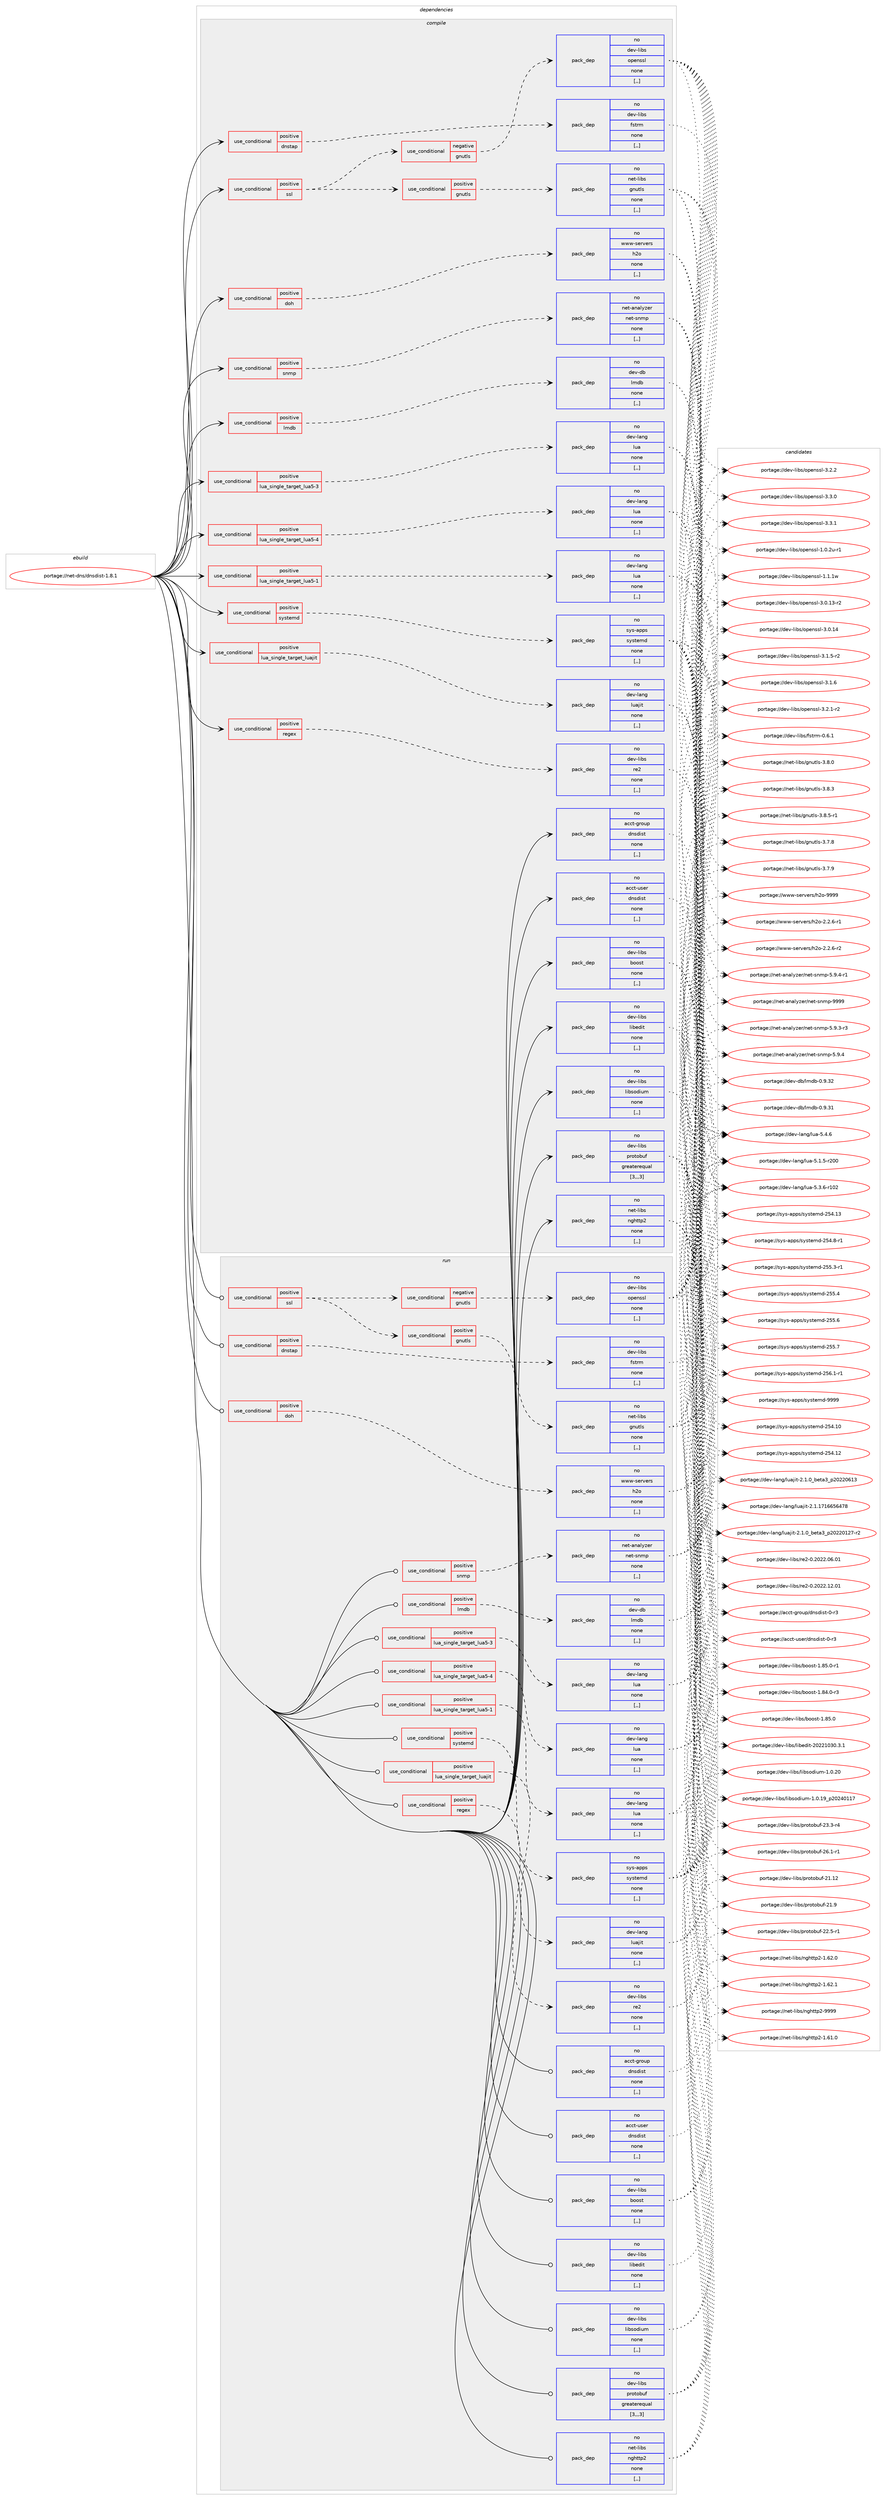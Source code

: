 digraph prolog {

# *************
# Graph options
# *************

newrank=true;
concentrate=true;
compound=true;
graph [rankdir=LR,fontname=Helvetica,fontsize=10,ranksep=1.5];#, ranksep=2.5, nodesep=0.2];
edge  [arrowhead=vee];
node  [fontname=Helvetica,fontsize=10];

# **********
# The ebuild
# **********

subgraph cluster_leftcol {
color=gray;
rank=same;
label=<<i>ebuild</i>>;
id [label="portage://net-dns/dnsdist-1.8.1", color=red, width=4, href="../net-dns/dnsdist-1.8.1.svg"];
}

# ****************
# The dependencies
# ****************

subgraph cluster_midcol {
color=gray;
label=<<i>dependencies</i>>;
subgraph cluster_compile {
fillcolor="#eeeeee";
style=filled;
label=<<i>compile</i>>;
subgraph cond87033 {
dependency336667 [label=<<TABLE BORDER="0" CELLBORDER="1" CELLSPACING="0" CELLPADDING="4"><TR><TD ROWSPAN="3" CELLPADDING="10">use_conditional</TD></TR><TR><TD>positive</TD></TR><TR><TD>dnstap</TD></TR></TABLE>>, shape=none, color=red];
subgraph pack247101 {
dependency336668 [label=<<TABLE BORDER="0" CELLBORDER="1" CELLSPACING="0" CELLPADDING="4" WIDTH="220"><TR><TD ROWSPAN="6" CELLPADDING="30">pack_dep</TD></TR><TR><TD WIDTH="110">no</TD></TR><TR><TD>dev-libs</TD></TR><TR><TD>fstrm</TD></TR><TR><TD>none</TD></TR><TR><TD>[,,]</TD></TR></TABLE>>, shape=none, color=blue];
}
dependency336667:e -> dependency336668:w [weight=20,style="dashed",arrowhead="vee"];
}
id:e -> dependency336667:w [weight=20,style="solid",arrowhead="vee"];
subgraph cond87034 {
dependency336669 [label=<<TABLE BORDER="0" CELLBORDER="1" CELLSPACING="0" CELLPADDING="4"><TR><TD ROWSPAN="3" CELLPADDING="10">use_conditional</TD></TR><TR><TD>positive</TD></TR><TR><TD>doh</TD></TR></TABLE>>, shape=none, color=red];
subgraph pack247102 {
dependency336670 [label=<<TABLE BORDER="0" CELLBORDER="1" CELLSPACING="0" CELLPADDING="4" WIDTH="220"><TR><TD ROWSPAN="6" CELLPADDING="30">pack_dep</TD></TR><TR><TD WIDTH="110">no</TD></TR><TR><TD>www-servers</TD></TR><TR><TD>h2o</TD></TR><TR><TD>none</TD></TR><TR><TD>[,,]</TD></TR></TABLE>>, shape=none, color=blue];
}
dependency336669:e -> dependency336670:w [weight=20,style="dashed",arrowhead="vee"];
}
id:e -> dependency336669:w [weight=20,style="solid",arrowhead="vee"];
subgraph cond87035 {
dependency336671 [label=<<TABLE BORDER="0" CELLBORDER="1" CELLSPACING="0" CELLPADDING="4"><TR><TD ROWSPAN="3" CELLPADDING="10">use_conditional</TD></TR><TR><TD>positive</TD></TR><TR><TD>lmdb</TD></TR></TABLE>>, shape=none, color=red];
subgraph pack247103 {
dependency336672 [label=<<TABLE BORDER="0" CELLBORDER="1" CELLSPACING="0" CELLPADDING="4" WIDTH="220"><TR><TD ROWSPAN="6" CELLPADDING="30">pack_dep</TD></TR><TR><TD WIDTH="110">no</TD></TR><TR><TD>dev-db</TD></TR><TR><TD>lmdb</TD></TR><TR><TD>none</TD></TR><TR><TD>[,,]</TD></TR></TABLE>>, shape=none, color=blue];
}
dependency336671:e -> dependency336672:w [weight=20,style="dashed",arrowhead="vee"];
}
id:e -> dependency336671:w [weight=20,style="solid",arrowhead="vee"];
subgraph cond87036 {
dependency336673 [label=<<TABLE BORDER="0" CELLBORDER="1" CELLSPACING="0" CELLPADDING="4"><TR><TD ROWSPAN="3" CELLPADDING="10">use_conditional</TD></TR><TR><TD>positive</TD></TR><TR><TD>lua_single_target_lua5-1</TD></TR></TABLE>>, shape=none, color=red];
subgraph pack247104 {
dependency336674 [label=<<TABLE BORDER="0" CELLBORDER="1" CELLSPACING="0" CELLPADDING="4" WIDTH="220"><TR><TD ROWSPAN="6" CELLPADDING="30">pack_dep</TD></TR><TR><TD WIDTH="110">no</TD></TR><TR><TD>dev-lang</TD></TR><TR><TD>lua</TD></TR><TR><TD>none</TD></TR><TR><TD>[,,]</TD></TR></TABLE>>, shape=none, color=blue];
}
dependency336673:e -> dependency336674:w [weight=20,style="dashed",arrowhead="vee"];
}
id:e -> dependency336673:w [weight=20,style="solid",arrowhead="vee"];
subgraph cond87037 {
dependency336675 [label=<<TABLE BORDER="0" CELLBORDER="1" CELLSPACING="0" CELLPADDING="4"><TR><TD ROWSPAN="3" CELLPADDING="10">use_conditional</TD></TR><TR><TD>positive</TD></TR><TR><TD>lua_single_target_lua5-3</TD></TR></TABLE>>, shape=none, color=red];
subgraph pack247105 {
dependency336676 [label=<<TABLE BORDER="0" CELLBORDER="1" CELLSPACING="0" CELLPADDING="4" WIDTH="220"><TR><TD ROWSPAN="6" CELLPADDING="30">pack_dep</TD></TR><TR><TD WIDTH="110">no</TD></TR><TR><TD>dev-lang</TD></TR><TR><TD>lua</TD></TR><TR><TD>none</TD></TR><TR><TD>[,,]</TD></TR></TABLE>>, shape=none, color=blue];
}
dependency336675:e -> dependency336676:w [weight=20,style="dashed",arrowhead="vee"];
}
id:e -> dependency336675:w [weight=20,style="solid",arrowhead="vee"];
subgraph cond87038 {
dependency336677 [label=<<TABLE BORDER="0" CELLBORDER="1" CELLSPACING="0" CELLPADDING="4"><TR><TD ROWSPAN="3" CELLPADDING="10">use_conditional</TD></TR><TR><TD>positive</TD></TR><TR><TD>lua_single_target_lua5-4</TD></TR></TABLE>>, shape=none, color=red];
subgraph pack247106 {
dependency336678 [label=<<TABLE BORDER="0" CELLBORDER="1" CELLSPACING="0" CELLPADDING="4" WIDTH="220"><TR><TD ROWSPAN="6" CELLPADDING="30">pack_dep</TD></TR><TR><TD WIDTH="110">no</TD></TR><TR><TD>dev-lang</TD></TR><TR><TD>lua</TD></TR><TR><TD>none</TD></TR><TR><TD>[,,]</TD></TR></TABLE>>, shape=none, color=blue];
}
dependency336677:e -> dependency336678:w [weight=20,style="dashed",arrowhead="vee"];
}
id:e -> dependency336677:w [weight=20,style="solid",arrowhead="vee"];
subgraph cond87039 {
dependency336679 [label=<<TABLE BORDER="0" CELLBORDER="1" CELLSPACING="0" CELLPADDING="4"><TR><TD ROWSPAN="3" CELLPADDING="10">use_conditional</TD></TR><TR><TD>positive</TD></TR><TR><TD>lua_single_target_luajit</TD></TR></TABLE>>, shape=none, color=red];
subgraph pack247107 {
dependency336680 [label=<<TABLE BORDER="0" CELLBORDER="1" CELLSPACING="0" CELLPADDING="4" WIDTH="220"><TR><TD ROWSPAN="6" CELLPADDING="30">pack_dep</TD></TR><TR><TD WIDTH="110">no</TD></TR><TR><TD>dev-lang</TD></TR><TR><TD>luajit</TD></TR><TR><TD>none</TD></TR><TR><TD>[,,]</TD></TR></TABLE>>, shape=none, color=blue];
}
dependency336679:e -> dependency336680:w [weight=20,style="dashed",arrowhead="vee"];
}
id:e -> dependency336679:w [weight=20,style="solid",arrowhead="vee"];
subgraph cond87040 {
dependency336681 [label=<<TABLE BORDER="0" CELLBORDER="1" CELLSPACING="0" CELLPADDING="4"><TR><TD ROWSPAN="3" CELLPADDING="10">use_conditional</TD></TR><TR><TD>positive</TD></TR><TR><TD>regex</TD></TR></TABLE>>, shape=none, color=red];
subgraph pack247108 {
dependency336682 [label=<<TABLE BORDER="0" CELLBORDER="1" CELLSPACING="0" CELLPADDING="4" WIDTH="220"><TR><TD ROWSPAN="6" CELLPADDING="30">pack_dep</TD></TR><TR><TD WIDTH="110">no</TD></TR><TR><TD>dev-libs</TD></TR><TR><TD>re2</TD></TR><TR><TD>none</TD></TR><TR><TD>[,,]</TD></TR></TABLE>>, shape=none, color=blue];
}
dependency336681:e -> dependency336682:w [weight=20,style="dashed",arrowhead="vee"];
}
id:e -> dependency336681:w [weight=20,style="solid",arrowhead="vee"];
subgraph cond87041 {
dependency336683 [label=<<TABLE BORDER="0" CELLBORDER="1" CELLSPACING="0" CELLPADDING="4"><TR><TD ROWSPAN="3" CELLPADDING="10">use_conditional</TD></TR><TR><TD>positive</TD></TR><TR><TD>snmp</TD></TR></TABLE>>, shape=none, color=red];
subgraph pack247109 {
dependency336684 [label=<<TABLE BORDER="0" CELLBORDER="1" CELLSPACING="0" CELLPADDING="4" WIDTH="220"><TR><TD ROWSPAN="6" CELLPADDING="30">pack_dep</TD></TR><TR><TD WIDTH="110">no</TD></TR><TR><TD>net-analyzer</TD></TR><TR><TD>net-snmp</TD></TR><TR><TD>none</TD></TR><TR><TD>[,,]</TD></TR></TABLE>>, shape=none, color=blue];
}
dependency336683:e -> dependency336684:w [weight=20,style="dashed",arrowhead="vee"];
}
id:e -> dependency336683:w [weight=20,style="solid",arrowhead="vee"];
subgraph cond87042 {
dependency336685 [label=<<TABLE BORDER="0" CELLBORDER="1" CELLSPACING="0" CELLPADDING="4"><TR><TD ROWSPAN="3" CELLPADDING="10">use_conditional</TD></TR><TR><TD>positive</TD></TR><TR><TD>ssl</TD></TR></TABLE>>, shape=none, color=red];
subgraph cond87043 {
dependency336686 [label=<<TABLE BORDER="0" CELLBORDER="1" CELLSPACING="0" CELLPADDING="4"><TR><TD ROWSPAN="3" CELLPADDING="10">use_conditional</TD></TR><TR><TD>positive</TD></TR><TR><TD>gnutls</TD></TR></TABLE>>, shape=none, color=red];
subgraph pack247110 {
dependency336687 [label=<<TABLE BORDER="0" CELLBORDER="1" CELLSPACING="0" CELLPADDING="4" WIDTH="220"><TR><TD ROWSPAN="6" CELLPADDING="30">pack_dep</TD></TR><TR><TD WIDTH="110">no</TD></TR><TR><TD>net-libs</TD></TR><TR><TD>gnutls</TD></TR><TR><TD>none</TD></TR><TR><TD>[,,]</TD></TR></TABLE>>, shape=none, color=blue];
}
dependency336686:e -> dependency336687:w [weight=20,style="dashed",arrowhead="vee"];
}
dependency336685:e -> dependency336686:w [weight=20,style="dashed",arrowhead="vee"];
subgraph cond87044 {
dependency336688 [label=<<TABLE BORDER="0" CELLBORDER="1" CELLSPACING="0" CELLPADDING="4"><TR><TD ROWSPAN="3" CELLPADDING="10">use_conditional</TD></TR><TR><TD>negative</TD></TR><TR><TD>gnutls</TD></TR></TABLE>>, shape=none, color=red];
subgraph pack247111 {
dependency336689 [label=<<TABLE BORDER="0" CELLBORDER="1" CELLSPACING="0" CELLPADDING="4" WIDTH="220"><TR><TD ROWSPAN="6" CELLPADDING="30">pack_dep</TD></TR><TR><TD WIDTH="110">no</TD></TR><TR><TD>dev-libs</TD></TR><TR><TD>openssl</TD></TR><TR><TD>none</TD></TR><TR><TD>[,,]</TD></TR></TABLE>>, shape=none, color=blue];
}
dependency336688:e -> dependency336689:w [weight=20,style="dashed",arrowhead="vee"];
}
dependency336685:e -> dependency336688:w [weight=20,style="dashed",arrowhead="vee"];
}
id:e -> dependency336685:w [weight=20,style="solid",arrowhead="vee"];
subgraph cond87045 {
dependency336690 [label=<<TABLE BORDER="0" CELLBORDER="1" CELLSPACING="0" CELLPADDING="4"><TR><TD ROWSPAN="3" CELLPADDING="10">use_conditional</TD></TR><TR><TD>positive</TD></TR><TR><TD>systemd</TD></TR></TABLE>>, shape=none, color=red];
subgraph pack247112 {
dependency336691 [label=<<TABLE BORDER="0" CELLBORDER="1" CELLSPACING="0" CELLPADDING="4" WIDTH="220"><TR><TD ROWSPAN="6" CELLPADDING="30">pack_dep</TD></TR><TR><TD WIDTH="110">no</TD></TR><TR><TD>sys-apps</TD></TR><TR><TD>systemd</TD></TR><TR><TD>none</TD></TR><TR><TD>[,,]</TD></TR></TABLE>>, shape=none, color=blue];
}
dependency336690:e -> dependency336691:w [weight=20,style="dashed",arrowhead="vee"];
}
id:e -> dependency336690:w [weight=20,style="solid",arrowhead="vee"];
subgraph pack247113 {
dependency336692 [label=<<TABLE BORDER="0" CELLBORDER="1" CELLSPACING="0" CELLPADDING="4" WIDTH="220"><TR><TD ROWSPAN="6" CELLPADDING="30">pack_dep</TD></TR><TR><TD WIDTH="110">no</TD></TR><TR><TD>acct-group</TD></TR><TR><TD>dnsdist</TD></TR><TR><TD>none</TD></TR><TR><TD>[,,]</TD></TR></TABLE>>, shape=none, color=blue];
}
id:e -> dependency336692:w [weight=20,style="solid",arrowhead="vee"];
subgraph pack247114 {
dependency336693 [label=<<TABLE BORDER="0" CELLBORDER="1" CELLSPACING="0" CELLPADDING="4" WIDTH="220"><TR><TD ROWSPAN="6" CELLPADDING="30">pack_dep</TD></TR><TR><TD WIDTH="110">no</TD></TR><TR><TD>acct-user</TD></TR><TR><TD>dnsdist</TD></TR><TR><TD>none</TD></TR><TR><TD>[,,]</TD></TR></TABLE>>, shape=none, color=blue];
}
id:e -> dependency336693:w [weight=20,style="solid",arrowhead="vee"];
subgraph pack247115 {
dependency336694 [label=<<TABLE BORDER="0" CELLBORDER="1" CELLSPACING="0" CELLPADDING="4" WIDTH="220"><TR><TD ROWSPAN="6" CELLPADDING="30">pack_dep</TD></TR><TR><TD WIDTH="110">no</TD></TR><TR><TD>dev-libs</TD></TR><TR><TD>boost</TD></TR><TR><TD>none</TD></TR><TR><TD>[,,]</TD></TR></TABLE>>, shape=none, color=blue];
}
id:e -> dependency336694:w [weight=20,style="solid",arrowhead="vee"];
subgraph pack247116 {
dependency336695 [label=<<TABLE BORDER="0" CELLBORDER="1" CELLSPACING="0" CELLPADDING="4" WIDTH="220"><TR><TD ROWSPAN="6" CELLPADDING="30">pack_dep</TD></TR><TR><TD WIDTH="110">no</TD></TR><TR><TD>dev-libs</TD></TR><TR><TD>libedit</TD></TR><TR><TD>none</TD></TR><TR><TD>[,,]</TD></TR></TABLE>>, shape=none, color=blue];
}
id:e -> dependency336695:w [weight=20,style="solid",arrowhead="vee"];
subgraph pack247117 {
dependency336696 [label=<<TABLE BORDER="0" CELLBORDER="1" CELLSPACING="0" CELLPADDING="4" WIDTH="220"><TR><TD ROWSPAN="6" CELLPADDING="30">pack_dep</TD></TR><TR><TD WIDTH="110">no</TD></TR><TR><TD>dev-libs</TD></TR><TR><TD>libsodium</TD></TR><TR><TD>none</TD></TR><TR><TD>[,,]</TD></TR></TABLE>>, shape=none, color=blue];
}
id:e -> dependency336696:w [weight=20,style="solid",arrowhead="vee"];
subgraph pack247118 {
dependency336697 [label=<<TABLE BORDER="0" CELLBORDER="1" CELLSPACING="0" CELLPADDING="4" WIDTH="220"><TR><TD ROWSPAN="6" CELLPADDING="30">pack_dep</TD></TR><TR><TD WIDTH="110">no</TD></TR><TR><TD>dev-libs</TD></TR><TR><TD>protobuf</TD></TR><TR><TD>greaterequal</TD></TR><TR><TD>[3,,,3]</TD></TR></TABLE>>, shape=none, color=blue];
}
id:e -> dependency336697:w [weight=20,style="solid",arrowhead="vee"];
subgraph pack247119 {
dependency336698 [label=<<TABLE BORDER="0" CELLBORDER="1" CELLSPACING="0" CELLPADDING="4" WIDTH="220"><TR><TD ROWSPAN="6" CELLPADDING="30">pack_dep</TD></TR><TR><TD WIDTH="110">no</TD></TR><TR><TD>net-libs</TD></TR><TR><TD>nghttp2</TD></TR><TR><TD>none</TD></TR><TR><TD>[,,]</TD></TR></TABLE>>, shape=none, color=blue];
}
id:e -> dependency336698:w [weight=20,style="solid",arrowhead="vee"];
}
subgraph cluster_compileandrun {
fillcolor="#eeeeee";
style=filled;
label=<<i>compile and run</i>>;
}
subgraph cluster_run {
fillcolor="#eeeeee";
style=filled;
label=<<i>run</i>>;
subgraph cond87046 {
dependency336699 [label=<<TABLE BORDER="0" CELLBORDER="1" CELLSPACING="0" CELLPADDING="4"><TR><TD ROWSPAN="3" CELLPADDING="10">use_conditional</TD></TR><TR><TD>positive</TD></TR><TR><TD>dnstap</TD></TR></TABLE>>, shape=none, color=red];
subgraph pack247120 {
dependency336700 [label=<<TABLE BORDER="0" CELLBORDER="1" CELLSPACING="0" CELLPADDING="4" WIDTH="220"><TR><TD ROWSPAN="6" CELLPADDING="30">pack_dep</TD></TR><TR><TD WIDTH="110">no</TD></TR><TR><TD>dev-libs</TD></TR><TR><TD>fstrm</TD></TR><TR><TD>none</TD></TR><TR><TD>[,,]</TD></TR></TABLE>>, shape=none, color=blue];
}
dependency336699:e -> dependency336700:w [weight=20,style="dashed",arrowhead="vee"];
}
id:e -> dependency336699:w [weight=20,style="solid",arrowhead="odot"];
subgraph cond87047 {
dependency336701 [label=<<TABLE BORDER="0" CELLBORDER="1" CELLSPACING="0" CELLPADDING="4"><TR><TD ROWSPAN="3" CELLPADDING="10">use_conditional</TD></TR><TR><TD>positive</TD></TR><TR><TD>doh</TD></TR></TABLE>>, shape=none, color=red];
subgraph pack247121 {
dependency336702 [label=<<TABLE BORDER="0" CELLBORDER="1" CELLSPACING="0" CELLPADDING="4" WIDTH="220"><TR><TD ROWSPAN="6" CELLPADDING="30">pack_dep</TD></TR><TR><TD WIDTH="110">no</TD></TR><TR><TD>www-servers</TD></TR><TR><TD>h2o</TD></TR><TR><TD>none</TD></TR><TR><TD>[,,]</TD></TR></TABLE>>, shape=none, color=blue];
}
dependency336701:e -> dependency336702:w [weight=20,style="dashed",arrowhead="vee"];
}
id:e -> dependency336701:w [weight=20,style="solid",arrowhead="odot"];
subgraph cond87048 {
dependency336703 [label=<<TABLE BORDER="0" CELLBORDER="1" CELLSPACING="0" CELLPADDING="4"><TR><TD ROWSPAN="3" CELLPADDING="10">use_conditional</TD></TR><TR><TD>positive</TD></TR><TR><TD>lmdb</TD></TR></TABLE>>, shape=none, color=red];
subgraph pack247122 {
dependency336704 [label=<<TABLE BORDER="0" CELLBORDER="1" CELLSPACING="0" CELLPADDING="4" WIDTH="220"><TR><TD ROWSPAN="6" CELLPADDING="30">pack_dep</TD></TR><TR><TD WIDTH="110">no</TD></TR><TR><TD>dev-db</TD></TR><TR><TD>lmdb</TD></TR><TR><TD>none</TD></TR><TR><TD>[,,]</TD></TR></TABLE>>, shape=none, color=blue];
}
dependency336703:e -> dependency336704:w [weight=20,style="dashed",arrowhead="vee"];
}
id:e -> dependency336703:w [weight=20,style="solid",arrowhead="odot"];
subgraph cond87049 {
dependency336705 [label=<<TABLE BORDER="0" CELLBORDER="1" CELLSPACING="0" CELLPADDING="4"><TR><TD ROWSPAN="3" CELLPADDING="10">use_conditional</TD></TR><TR><TD>positive</TD></TR><TR><TD>lua_single_target_lua5-1</TD></TR></TABLE>>, shape=none, color=red];
subgraph pack247123 {
dependency336706 [label=<<TABLE BORDER="0" CELLBORDER="1" CELLSPACING="0" CELLPADDING="4" WIDTH="220"><TR><TD ROWSPAN="6" CELLPADDING="30">pack_dep</TD></TR><TR><TD WIDTH="110">no</TD></TR><TR><TD>dev-lang</TD></TR><TR><TD>lua</TD></TR><TR><TD>none</TD></TR><TR><TD>[,,]</TD></TR></TABLE>>, shape=none, color=blue];
}
dependency336705:e -> dependency336706:w [weight=20,style="dashed",arrowhead="vee"];
}
id:e -> dependency336705:w [weight=20,style="solid",arrowhead="odot"];
subgraph cond87050 {
dependency336707 [label=<<TABLE BORDER="0" CELLBORDER="1" CELLSPACING="0" CELLPADDING="4"><TR><TD ROWSPAN="3" CELLPADDING="10">use_conditional</TD></TR><TR><TD>positive</TD></TR><TR><TD>lua_single_target_lua5-3</TD></TR></TABLE>>, shape=none, color=red];
subgraph pack247124 {
dependency336708 [label=<<TABLE BORDER="0" CELLBORDER="1" CELLSPACING="0" CELLPADDING="4" WIDTH="220"><TR><TD ROWSPAN="6" CELLPADDING="30">pack_dep</TD></TR><TR><TD WIDTH="110">no</TD></TR><TR><TD>dev-lang</TD></TR><TR><TD>lua</TD></TR><TR><TD>none</TD></TR><TR><TD>[,,]</TD></TR></TABLE>>, shape=none, color=blue];
}
dependency336707:e -> dependency336708:w [weight=20,style="dashed",arrowhead="vee"];
}
id:e -> dependency336707:w [weight=20,style="solid",arrowhead="odot"];
subgraph cond87051 {
dependency336709 [label=<<TABLE BORDER="0" CELLBORDER="1" CELLSPACING="0" CELLPADDING="4"><TR><TD ROWSPAN="3" CELLPADDING="10">use_conditional</TD></TR><TR><TD>positive</TD></TR><TR><TD>lua_single_target_lua5-4</TD></TR></TABLE>>, shape=none, color=red];
subgraph pack247125 {
dependency336710 [label=<<TABLE BORDER="0" CELLBORDER="1" CELLSPACING="0" CELLPADDING="4" WIDTH="220"><TR><TD ROWSPAN="6" CELLPADDING="30">pack_dep</TD></TR><TR><TD WIDTH="110">no</TD></TR><TR><TD>dev-lang</TD></TR><TR><TD>lua</TD></TR><TR><TD>none</TD></TR><TR><TD>[,,]</TD></TR></TABLE>>, shape=none, color=blue];
}
dependency336709:e -> dependency336710:w [weight=20,style="dashed",arrowhead="vee"];
}
id:e -> dependency336709:w [weight=20,style="solid",arrowhead="odot"];
subgraph cond87052 {
dependency336711 [label=<<TABLE BORDER="0" CELLBORDER="1" CELLSPACING="0" CELLPADDING="4"><TR><TD ROWSPAN="3" CELLPADDING="10">use_conditional</TD></TR><TR><TD>positive</TD></TR><TR><TD>lua_single_target_luajit</TD></TR></TABLE>>, shape=none, color=red];
subgraph pack247126 {
dependency336712 [label=<<TABLE BORDER="0" CELLBORDER="1" CELLSPACING="0" CELLPADDING="4" WIDTH="220"><TR><TD ROWSPAN="6" CELLPADDING="30">pack_dep</TD></TR><TR><TD WIDTH="110">no</TD></TR><TR><TD>dev-lang</TD></TR><TR><TD>luajit</TD></TR><TR><TD>none</TD></TR><TR><TD>[,,]</TD></TR></TABLE>>, shape=none, color=blue];
}
dependency336711:e -> dependency336712:w [weight=20,style="dashed",arrowhead="vee"];
}
id:e -> dependency336711:w [weight=20,style="solid",arrowhead="odot"];
subgraph cond87053 {
dependency336713 [label=<<TABLE BORDER="0" CELLBORDER="1" CELLSPACING="0" CELLPADDING="4"><TR><TD ROWSPAN="3" CELLPADDING="10">use_conditional</TD></TR><TR><TD>positive</TD></TR><TR><TD>regex</TD></TR></TABLE>>, shape=none, color=red];
subgraph pack247127 {
dependency336714 [label=<<TABLE BORDER="0" CELLBORDER="1" CELLSPACING="0" CELLPADDING="4" WIDTH="220"><TR><TD ROWSPAN="6" CELLPADDING="30">pack_dep</TD></TR><TR><TD WIDTH="110">no</TD></TR><TR><TD>dev-libs</TD></TR><TR><TD>re2</TD></TR><TR><TD>none</TD></TR><TR><TD>[,,]</TD></TR></TABLE>>, shape=none, color=blue];
}
dependency336713:e -> dependency336714:w [weight=20,style="dashed",arrowhead="vee"];
}
id:e -> dependency336713:w [weight=20,style="solid",arrowhead="odot"];
subgraph cond87054 {
dependency336715 [label=<<TABLE BORDER="0" CELLBORDER="1" CELLSPACING="0" CELLPADDING="4"><TR><TD ROWSPAN="3" CELLPADDING="10">use_conditional</TD></TR><TR><TD>positive</TD></TR><TR><TD>snmp</TD></TR></TABLE>>, shape=none, color=red];
subgraph pack247128 {
dependency336716 [label=<<TABLE BORDER="0" CELLBORDER="1" CELLSPACING="0" CELLPADDING="4" WIDTH="220"><TR><TD ROWSPAN="6" CELLPADDING="30">pack_dep</TD></TR><TR><TD WIDTH="110">no</TD></TR><TR><TD>net-analyzer</TD></TR><TR><TD>net-snmp</TD></TR><TR><TD>none</TD></TR><TR><TD>[,,]</TD></TR></TABLE>>, shape=none, color=blue];
}
dependency336715:e -> dependency336716:w [weight=20,style="dashed",arrowhead="vee"];
}
id:e -> dependency336715:w [weight=20,style="solid",arrowhead="odot"];
subgraph cond87055 {
dependency336717 [label=<<TABLE BORDER="0" CELLBORDER="1" CELLSPACING="0" CELLPADDING="4"><TR><TD ROWSPAN="3" CELLPADDING="10">use_conditional</TD></TR><TR><TD>positive</TD></TR><TR><TD>ssl</TD></TR></TABLE>>, shape=none, color=red];
subgraph cond87056 {
dependency336718 [label=<<TABLE BORDER="0" CELLBORDER="1" CELLSPACING="0" CELLPADDING="4"><TR><TD ROWSPAN="3" CELLPADDING="10">use_conditional</TD></TR><TR><TD>positive</TD></TR><TR><TD>gnutls</TD></TR></TABLE>>, shape=none, color=red];
subgraph pack247129 {
dependency336719 [label=<<TABLE BORDER="0" CELLBORDER="1" CELLSPACING="0" CELLPADDING="4" WIDTH="220"><TR><TD ROWSPAN="6" CELLPADDING="30">pack_dep</TD></TR><TR><TD WIDTH="110">no</TD></TR><TR><TD>net-libs</TD></TR><TR><TD>gnutls</TD></TR><TR><TD>none</TD></TR><TR><TD>[,,]</TD></TR></TABLE>>, shape=none, color=blue];
}
dependency336718:e -> dependency336719:w [weight=20,style="dashed",arrowhead="vee"];
}
dependency336717:e -> dependency336718:w [weight=20,style="dashed",arrowhead="vee"];
subgraph cond87057 {
dependency336720 [label=<<TABLE BORDER="0" CELLBORDER="1" CELLSPACING="0" CELLPADDING="4"><TR><TD ROWSPAN="3" CELLPADDING="10">use_conditional</TD></TR><TR><TD>negative</TD></TR><TR><TD>gnutls</TD></TR></TABLE>>, shape=none, color=red];
subgraph pack247130 {
dependency336721 [label=<<TABLE BORDER="0" CELLBORDER="1" CELLSPACING="0" CELLPADDING="4" WIDTH="220"><TR><TD ROWSPAN="6" CELLPADDING="30">pack_dep</TD></TR><TR><TD WIDTH="110">no</TD></TR><TR><TD>dev-libs</TD></TR><TR><TD>openssl</TD></TR><TR><TD>none</TD></TR><TR><TD>[,,]</TD></TR></TABLE>>, shape=none, color=blue];
}
dependency336720:e -> dependency336721:w [weight=20,style="dashed",arrowhead="vee"];
}
dependency336717:e -> dependency336720:w [weight=20,style="dashed",arrowhead="vee"];
}
id:e -> dependency336717:w [weight=20,style="solid",arrowhead="odot"];
subgraph cond87058 {
dependency336722 [label=<<TABLE BORDER="0" CELLBORDER="1" CELLSPACING="0" CELLPADDING="4"><TR><TD ROWSPAN="3" CELLPADDING="10">use_conditional</TD></TR><TR><TD>positive</TD></TR><TR><TD>systemd</TD></TR></TABLE>>, shape=none, color=red];
subgraph pack247131 {
dependency336723 [label=<<TABLE BORDER="0" CELLBORDER="1" CELLSPACING="0" CELLPADDING="4" WIDTH="220"><TR><TD ROWSPAN="6" CELLPADDING="30">pack_dep</TD></TR><TR><TD WIDTH="110">no</TD></TR><TR><TD>sys-apps</TD></TR><TR><TD>systemd</TD></TR><TR><TD>none</TD></TR><TR><TD>[,,]</TD></TR></TABLE>>, shape=none, color=blue];
}
dependency336722:e -> dependency336723:w [weight=20,style="dashed",arrowhead="vee"];
}
id:e -> dependency336722:w [weight=20,style="solid",arrowhead="odot"];
subgraph pack247132 {
dependency336724 [label=<<TABLE BORDER="0" CELLBORDER="1" CELLSPACING="0" CELLPADDING="4" WIDTH="220"><TR><TD ROWSPAN="6" CELLPADDING="30">pack_dep</TD></TR><TR><TD WIDTH="110">no</TD></TR><TR><TD>acct-group</TD></TR><TR><TD>dnsdist</TD></TR><TR><TD>none</TD></TR><TR><TD>[,,]</TD></TR></TABLE>>, shape=none, color=blue];
}
id:e -> dependency336724:w [weight=20,style="solid",arrowhead="odot"];
subgraph pack247133 {
dependency336725 [label=<<TABLE BORDER="0" CELLBORDER="1" CELLSPACING="0" CELLPADDING="4" WIDTH="220"><TR><TD ROWSPAN="6" CELLPADDING="30">pack_dep</TD></TR><TR><TD WIDTH="110">no</TD></TR><TR><TD>acct-user</TD></TR><TR><TD>dnsdist</TD></TR><TR><TD>none</TD></TR><TR><TD>[,,]</TD></TR></TABLE>>, shape=none, color=blue];
}
id:e -> dependency336725:w [weight=20,style="solid",arrowhead="odot"];
subgraph pack247134 {
dependency336726 [label=<<TABLE BORDER="0" CELLBORDER="1" CELLSPACING="0" CELLPADDING="4" WIDTH="220"><TR><TD ROWSPAN="6" CELLPADDING="30">pack_dep</TD></TR><TR><TD WIDTH="110">no</TD></TR><TR><TD>dev-libs</TD></TR><TR><TD>boost</TD></TR><TR><TD>none</TD></TR><TR><TD>[,,]</TD></TR></TABLE>>, shape=none, color=blue];
}
id:e -> dependency336726:w [weight=20,style="solid",arrowhead="odot"];
subgraph pack247135 {
dependency336727 [label=<<TABLE BORDER="0" CELLBORDER="1" CELLSPACING="0" CELLPADDING="4" WIDTH="220"><TR><TD ROWSPAN="6" CELLPADDING="30">pack_dep</TD></TR><TR><TD WIDTH="110">no</TD></TR><TR><TD>dev-libs</TD></TR><TR><TD>libedit</TD></TR><TR><TD>none</TD></TR><TR><TD>[,,]</TD></TR></TABLE>>, shape=none, color=blue];
}
id:e -> dependency336727:w [weight=20,style="solid",arrowhead="odot"];
subgraph pack247136 {
dependency336728 [label=<<TABLE BORDER="0" CELLBORDER="1" CELLSPACING="0" CELLPADDING="4" WIDTH="220"><TR><TD ROWSPAN="6" CELLPADDING="30">pack_dep</TD></TR><TR><TD WIDTH="110">no</TD></TR><TR><TD>dev-libs</TD></TR><TR><TD>libsodium</TD></TR><TR><TD>none</TD></TR><TR><TD>[,,]</TD></TR></TABLE>>, shape=none, color=blue];
}
id:e -> dependency336728:w [weight=20,style="solid",arrowhead="odot"];
subgraph pack247137 {
dependency336729 [label=<<TABLE BORDER="0" CELLBORDER="1" CELLSPACING="0" CELLPADDING="4" WIDTH="220"><TR><TD ROWSPAN="6" CELLPADDING="30">pack_dep</TD></TR><TR><TD WIDTH="110">no</TD></TR><TR><TD>dev-libs</TD></TR><TR><TD>protobuf</TD></TR><TR><TD>greaterequal</TD></TR><TR><TD>[3,,,3]</TD></TR></TABLE>>, shape=none, color=blue];
}
id:e -> dependency336729:w [weight=20,style="solid",arrowhead="odot"];
subgraph pack247138 {
dependency336730 [label=<<TABLE BORDER="0" CELLBORDER="1" CELLSPACING="0" CELLPADDING="4" WIDTH="220"><TR><TD ROWSPAN="6" CELLPADDING="30">pack_dep</TD></TR><TR><TD WIDTH="110">no</TD></TR><TR><TD>net-libs</TD></TR><TR><TD>nghttp2</TD></TR><TR><TD>none</TD></TR><TR><TD>[,,]</TD></TR></TABLE>>, shape=none, color=blue];
}
id:e -> dependency336730:w [weight=20,style="solid",arrowhead="odot"];
}
}

# **************
# The candidates
# **************

subgraph cluster_choices {
rank=same;
color=gray;
label=<<i>candidates</i>>;

subgraph choice247101 {
color=black;
nodesep=1;
choice100101118451081059811547102115116114109454846544649 [label="portage://dev-libs/fstrm-0.6.1", color=red, width=4,href="../dev-libs/fstrm-0.6.1.svg"];
dependency336668:e -> choice100101118451081059811547102115116114109454846544649:w [style=dotted,weight="100"];
}
subgraph choice247102 {
color=black;
nodesep=1;
choice1191191194511510111411810111411547104501114550465046544511449 [label="portage://www-servers/h2o-2.2.6-r1", color=red, width=4,href="../www-servers/h2o-2.2.6-r1.svg"];
choice1191191194511510111411810111411547104501114550465046544511450 [label="portage://www-servers/h2o-2.2.6-r2", color=red, width=4,href="../www-servers/h2o-2.2.6-r2.svg"];
choice1191191194511510111411810111411547104501114557575757 [label="portage://www-servers/h2o-9999", color=red, width=4,href="../www-servers/h2o-9999.svg"];
dependency336670:e -> choice1191191194511510111411810111411547104501114550465046544511449:w [style=dotted,weight="100"];
dependency336670:e -> choice1191191194511510111411810111411547104501114550465046544511450:w [style=dotted,weight="100"];
dependency336670:e -> choice1191191194511510111411810111411547104501114557575757:w [style=dotted,weight="100"];
}
subgraph choice247103 {
color=black;
nodesep=1;
choice1001011184510098471081091009845484657465149 [label="portage://dev-db/lmdb-0.9.31", color=red, width=4,href="../dev-db/lmdb-0.9.31.svg"];
choice1001011184510098471081091009845484657465150 [label="portage://dev-db/lmdb-0.9.32", color=red, width=4,href="../dev-db/lmdb-0.9.32.svg"];
dependency336672:e -> choice1001011184510098471081091009845484657465149:w [style=dotted,weight="100"];
dependency336672:e -> choice1001011184510098471081091009845484657465150:w [style=dotted,weight="100"];
}
subgraph choice247104 {
color=black;
nodesep=1;
choice1001011184510897110103471081179745534649465345114504848 [label="portage://dev-lang/lua-5.1.5-r200", color=red, width=4,href="../dev-lang/lua-5.1.5-r200.svg"];
choice1001011184510897110103471081179745534651465445114494850 [label="portage://dev-lang/lua-5.3.6-r102", color=red, width=4,href="../dev-lang/lua-5.3.6-r102.svg"];
choice10010111845108971101034710811797455346524654 [label="portage://dev-lang/lua-5.4.6", color=red, width=4,href="../dev-lang/lua-5.4.6.svg"];
dependency336674:e -> choice1001011184510897110103471081179745534649465345114504848:w [style=dotted,weight="100"];
dependency336674:e -> choice1001011184510897110103471081179745534651465445114494850:w [style=dotted,weight="100"];
dependency336674:e -> choice10010111845108971101034710811797455346524654:w [style=dotted,weight="100"];
}
subgraph choice247105 {
color=black;
nodesep=1;
choice1001011184510897110103471081179745534649465345114504848 [label="portage://dev-lang/lua-5.1.5-r200", color=red, width=4,href="../dev-lang/lua-5.1.5-r200.svg"];
choice1001011184510897110103471081179745534651465445114494850 [label="portage://dev-lang/lua-5.3.6-r102", color=red, width=4,href="../dev-lang/lua-5.3.6-r102.svg"];
choice10010111845108971101034710811797455346524654 [label="portage://dev-lang/lua-5.4.6", color=red, width=4,href="../dev-lang/lua-5.4.6.svg"];
dependency336676:e -> choice1001011184510897110103471081179745534649465345114504848:w [style=dotted,weight="100"];
dependency336676:e -> choice1001011184510897110103471081179745534651465445114494850:w [style=dotted,weight="100"];
dependency336676:e -> choice10010111845108971101034710811797455346524654:w [style=dotted,weight="100"];
}
subgraph choice247106 {
color=black;
nodesep=1;
choice1001011184510897110103471081179745534649465345114504848 [label="portage://dev-lang/lua-5.1.5-r200", color=red, width=4,href="../dev-lang/lua-5.1.5-r200.svg"];
choice1001011184510897110103471081179745534651465445114494850 [label="portage://dev-lang/lua-5.3.6-r102", color=red, width=4,href="../dev-lang/lua-5.3.6-r102.svg"];
choice10010111845108971101034710811797455346524654 [label="portage://dev-lang/lua-5.4.6", color=red, width=4,href="../dev-lang/lua-5.4.6.svg"];
dependency336678:e -> choice1001011184510897110103471081179745534649465345114504848:w [style=dotted,weight="100"];
dependency336678:e -> choice1001011184510897110103471081179745534651465445114494850:w [style=dotted,weight="100"];
dependency336678:e -> choice10010111845108971101034710811797455346524654:w [style=dotted,weight="100"];
}
subgraph choice247107 {
color=black;
nodesep=1;
choice10010111845108971101034710811797106105116455046494648959810111697519511250485050484950554511450 [label="portage://dev-lang/luajit-2.1.0_beta3_p20220127-r2", color=red, width=4,href="../dev-lang/luajit-2.1.0_beta3_p20220127-r2.svg"];
choice1001011184510897110103471081179710610511645504649464895981011169751951125048505048544951 [label="portage://dev-lang/luajit-2.1.0_beta3_p20220613", color=red, width=4,href="../dev-lang/luajit-2.1.0_beta3_p20220613.svg"];
choice10010111845108971101034710811797106105116455046494649554954545354525556 [label="portage://dev-lang/luajit-2.1.1716656478", color=red, width=4,href="../dev-lang/luajit-2.1.1716656478.svg"];
dependency336680:e -> choice10010111845108971101034710811797106105116455046494648959810111697519511250485050484950554511450:w [style=dotted,weight="100"];
dependency336680:e -> choice1001011184510897110103471081179710610511645504649464895981011169751951125048505048544951:w [style=dotted,weight="100"];
dependency336680:e -> choice10010111845108971101034710811797106105116455046494649554954545354525556:w [style=dotted,weight="100"];
}
subgraph choice247108 {
color=black;
nodesep=1;
choice1001011184510810598115471141015045484650485050464854464849 [label="portage://dev-libs/re2-0.2022.06.01", color=red, width=4,href="../dev-libs/re2-0.2022.06.01.svg"];
choice1001011184510810598115471141015045484650485050464950464849 [label="portage://dev-libs/re2-0.2022.12.01", color=red, width=4,href="../dev-libs/re2-0.2022.12.01.svg"];
dependency336682:e -> choice1001011184510810598115471141015045484650485050464854464849:w [style=dotted,weight="100"];
dependency336682:e -> choice1001011184510810598115471141015045484650485050464950464849:w [style=dotted,weight="100"];
}
subgraph choice247109 {
color=black;
nodesep=1;
choice11010111645971109710812112210111447110101116451151101091124553465746514511451 [label="portage://net-analyzer/net-snmp-5.9.3-r3", color=red, width=4,href="../net-analyzer/net-snmp-5.9.3-r3.svg"];
choice1101011164597110971081211221011144711010111645115110109112455346574652 [label="portage://net-analyzer/net-snmp-5.9.4", color=red, width=4,href="../net-analyzer/net-snmp-5.9.4.svg"];
choice11010111645971109710812112210111447110101116451151101091124553465746524511449 [label="portage://net-analyzer/net-snmp-5.9.4-r1", color=red, width=4,href="../net-analyzer/net-snmp-5.9.4-r1.svg"];
choice11010111645971109710812112210111447110101116451151101091124557575757 [label="portage://net-analyzer/net-snmp-9999", color=red, width=4,href="../net-analyzer/net-snmp-9999.svg"];
dependency336684:e -> choice11010111645971109710812112210111447110101116451151101091124553465746514511451:w [style=dotted,weight="100"];
dependency336684:e -> choice1101011164597110971081211221011144711010111645115110109112455346574652:w [style=dotted,weight="100"];
dependency336684:e -> choice11010111645971109710812112210111447110101116451151101091124553465746524511449:w [style=dotted,weight="100"];
dependency336684:e -> choice11010111645971109710812112210111447110101116451151101091124557575757:w [style=dotted,weight="100"];
}
subgraph choice247110 {
color=black;
nodesep=1;
choice110101116451081059811547103110117116108115455146554656 [label="portage://net-libs/gnutls-3.7.8", color=red, width=4,href="../net-libs/gnutls-3.7.8.svg"];
choice110101116451081059811547103110117116108115455146554657 [label="portage://net-libs/gnutls-3.7.9", color=red, width=4,href="../net-libs/gnutls-3.7.9.svg"];
choice110101116451081059811547103110117116108115455146564648 [label="portage://net-libs/gnutls-3.8.0", color=red, width=4,href="../net-libs/gnutls-3.8.0.svg"];
choice110101116451081059811547103110117116108115455146564651 [label="portage://net-libs/gnutls-3.8.3", color=red, width=4,href="../net-libs/gnutls-3.8.3.svg"];
choice1101011164510810598115471031101171161081154551465646534511449 [label="portage://net-libs/gnutls-3.8.5-r1", color=red, width=4,href="../net-libs/gnutls-3.8.5-r1.svg"];
dependency336687:e -> choice110101116451081059811547103110117116108115455146554656:w [style=dotted,weight="100"];
dependency336687:e -> choice110101116451081059811547103110117116108115455146554657:w [style=dotted,weight="100"];
dependency336687:e -> choice110101116451081059811547103110117116108115455146564648:w [style=dotted,weight="100"];
dependency336687:e -> choice110101116451081059811547103110117116108115455146564651:w [style=dotted,weight="100"];
dependency336687:e -> choice1101011164510810598115471031101171161081154551465646534511449:w [style=dotted,weight="100"];
}
subgraph choice247111 {
color=black;
nodesep=1;
choice1001011184510810598115471111121011101151151084549464846501174511449 [label="portage://dev-libs/openssl-1.0.2u-r1", color=red, width=4,href="../dev-libs/openssl-1.0.2u-r1.svg"];
choice100101118451081059811547111112101110115115108454946494649119 [label="portage://dev-libs/openssl-1.1.1w", color=red, width=4,href="../dev-libs/openssl-1.1.1w.svg"];
choice100101118451081059811547111112101110115115108455146484649514511450 [label="portage://dev-libs/openssl-3.0.13-r2", color=red, width=4,href="../dev-libs/openssl-3.0.13-r2.svg"];
choice10010111845108105981154711111210111011511510845514648464952 [label="portage://dev-libs/openssl-3.0.14", color=red, width=4,href="../dev-libs/openssl-3.0.14.svg"];
choice1001011184510810598115471111121011101151151084551464946534511450 [label="portage://dev-libs/openssl-3.1.5-r2", color=red, width=4,href="../dev-libs/openssl-3.1.5-r2.svg"];
choice100101118451081059811547111112101110115115108455146494654 [label="portage://dev-libs/openssl-3.1.6", color=red, width=4,href="../dev-libs/openssl-3.1.6.svg"];
choice1001011184510810598115471111121011101151151084551465046494511450 [label="portage://dev-libs/openssl-3.2.1-r2", color=red, width=4,href="../dev-libs/openssl-3.2.1-r2.svg"];
choice100101118451081059811547111112101110115115108455146504650 [label="portage://dev-libs/openssl-3.2.2", color=red, width=4,href="../dev-libs/openssl-3.2.2.svg"];
choice100101118451081059811547111112101110115115108455146514648 [label="portage://dev-libs/openssl-3.3.0", color=red, width=4,href="../dev-libs/openssl-3.3.0.svg"];
choice100101118451081059811547111112101110115115108455146514649 [label="portage://dev-libs/openssl-3.3.1", color=red, width=4,href="../dev-libs/openssl-3.3.1.svg"];
dependency336689:e -> choice1001011184510810598115471111121011101151151084549464846501174511449:w [style=dotted,weight="100"];
dependency336689:e -> choice100101118451081059811547111112101110115115108454946494649119:w [style=dotted,weight="100"];
dependency336689:e -> choice100101118451081059811547111112101110115115108455146484649514511450:w [style=dotted,weight="100"];
dependency336689:e -> choice10010111845108105981154711111210111011511510845514648464952:w [style=dotted,weight="100"];
dependency336689:e -> choice1001011184510810598115471111121011101151151084551464946534511450:w [style=dotted,weight="100"];
dependency336689:e -> choice100101118451081059811547111112101110115115108455146494654:w [style=dotted,weight="100"];
dependency336689:e -> choice1001011184510810598115471111121011101151151084551465046494511450:w [style=dotted,weight="100"];
dependency336689:e -> choice100101118451081059811547111112101110115115108455146504650:w [style=dotted,weight="100"];
dependency336689:e -> choice100101118451081059811547111112101110115115108455146514648:w [style=dotted,weight="100"];
dependency336689:e -> choice100101118451081059811547111112101110115115108455146514649:w [style=dotted,weight="100"];
}
subgraph choice247112 {
color=black;
nodesep=1;
choice11512111545971121121154711512111511610110910045505352464948 [label="portage://sys-apps/systemd-254.10", color=red, width=4,href="../sys-apps/systemd-254.10.svg"];
choice11512111545971121121154711512111511610110910045505352464950 [label="portage://sys-apps/systemd-254.12", color=red, width=4,href="../sys-apps/systemd-254.12.svg"];
choice11512111545971121121154711512111511610110910045505352464951 [label="portage://sys-apps/systemd-254.13", color=red, width=4,href="../sys-apps/systemd-254.13.svg"];
choice1151211154597112112115471151211151161011091004550535246564511449 [label="portage://sys-apps/systemd-254.8-r1", color=red, width=4,href="../sys-apps/systemd-254.8-r1.svg"];
choice1151211154597112112115471151211151161011091004550535346514511449 [label="portage://sys-apps/systemd-255.3-r1", color=red, width=4,href="../sys-apps/systemd-255.3-r1.svg"];
choice115121115459711211211547115121115116101109100455053534652 [label="portage://sys-apps/systemd-255.4", color=red, width=4,href="../sys-apps/systemd-255.4.svg"];
choice115121115459711211211547115121115116101109100455053534654 [label="portage://sys-apps/systemd-255.6", color=red, width=4,href="../sys-apps/systemd-255.6.svg"];
choice115121115459711211211547115121115116101109100455053534655 [label="portage://sys-apps/systemd-255.7", color=red, width=4,href="../sys-apps/systemd-255.7.svg"];
choice1151211154597112112115471151211151161011091004550535446494511449 [label="portage://sys-apps/systemd-256.1-r1", color=red, width=4,href="../sys-apps/systemd-256.1-r1.svg"];
choice1151211154597112112115471151211151161011091004557575757 [label="portage://sys-apps/systemd-9999", color=red, width=4,href="../sys-apps/systemd-9999.svg"];
dependency336691:e -> choice11512111545971121121154711512111511610110910045505352464948:w [style=dotted,weight="100"];
dependency336691:e -> choice11512111545971121121154711512111511610110910045505352464950:w [style=dotted,weight="100"];
dependency336691:e -> choice11512111545971121121154711512111511610110910045505352464951:w [style=dotted,weight="100"];
dependency336691:e -> choice1151211154597112112115471151211151161011091004550535246564511449:w [style=dotted,weight="100"];
dependency336691:e -> choice1151211154597112112115471151211151161011091004550535346514511449:w [style=dotted,weight="100"];
dependency336691:e -> choice115121115459711211211547115121115116101109100455053534652:w [style=dotted,weight="100"];
dependency336691:e -> choice115121115459711211211547115121115116101109100455053534654:w [style=dotted,weight="100"];
dependency336691:e -> choice115121115459711211211547115121115116101109100455053534655:w [style=dotted,weight="100"];
dependency336691:e -> choice1151211154597112112115471151211151161011091004550535446494511449:w [style=dotted,weight="100"];
dependency336691:e -> choice1151211154597112112115471151211151161011091004557575757:w [style=dotted,weight="100"];
}
subgraph choice247113 {
color=black;
nodesep=1;
choice979999116451031141111171124710011011510010511511645484511451 [label="portage://acct-group/dnsdist-0-r3", color=red, width=4,href="../acct-group/dnsdist-0-r3.svg"];
dependency336692:e -> choice979999116451031141111171124710011011510010511511645484511451:w [style=dotted,weight="100"];
}
subgraph choice247114 {
color=black;
nodesep=1;
choice979999116451171151011144710011011510010511511645484511451 [label="portage://acct-user/dnsdist-0-r3", color=red, width=4,href="../acct-user/dnsdist-0-r3.svg"];
dependency336693:e -> choice979999116451171151011144710011011510010511511645484511451:w [style=dotted,weight="100"];
}
subgraph choice247115 {
color=black;
nodesep=1;
choice10010111845108105981154798111111115116454946565246484511451 [label="portage://dev-libs/boost-1.84.0-r3", color=red, width=4,href="../dev-libs/boost-1.84.0-r3.svg"];
choice1001011184510810598115479811111111511645494656534648 [label="portage://dev-libs/boost-1.85.0", color=red, width=4,href="../dev-libs/boost-1.85.0.svg"];
choice10010111845108105981154798111111115116454946565346484511449 [label="portage://dev-libs/boost-1.85.0-r1", color=red, width=4,href="../dev-libs/boost-1.85.0-r1.svg"];
dependency336694:e -> choice10010111845108105981154798111111115116454946565246484511451:w [style=dotted,weight="100"];
dependency336694:e -> choice1001011184510810598115479811111111511645494656534648:w [style=dotted,weight="100"];
dependency336694:e -> choice10010111845108105981154798111111115116454946565346484511449:w [style=dotted,weight="100"];
}
subgraph choice247116 {
color=black;
nodesep=1;
choice1001011184510810598115471081059810110010511645504850504948514846514649 [label="portage://dev-libs/libedit-20221030.3.1", color=red, width=4,href="../dev-libs/libedit-20221030.3.1.svg"];
dependency336695:e -> choice1001011184510810598115471081059810110010511645504850504948514846514649:w [style=dotted,weight="100"];
}
subgraph choice247117 {
color=black;
nodesep=1;
choice1001011184510810598115471081059811511110010511710945494648464957951125048505248494955 [label="portage://dev-libs/libsodium-1.0.19_p20240117", color=red, width=4,href="../dev-libs/libsodium-1.0.19_p20240117.svg"];
choice1001011184510810598115471081059811511110010511710945494648465048 [label="portage://dev-libs/libsodium-1.0.20", color=red, width=4,href="../dev-libs/libsodium-1.0.20.svg"];
dependency336696:e -> choice1001011184510810598115471081059811511110010511710945494648464957951125048505248494955:w [style=dotted,weight="100"];
dependency336696:e -> choice1001011184510810598115471081059811511110010511710945494648465048:w [style=dotted,weight="100"];
}
subgraph choice247118 {
color=black;
nodesep=1;
choice10010111845108105981154711211411111611198117102455049464950 [label="portage://dev-libs/protobuf-21.12", color=red, width=4,href="../dev-libs/protobuf-21.12.svg"];
choice100101118451081059811547112114111116111981171024550494657 [label="portage://dev-libs/protobuf-21.9", color=red, width=4,href="../dev-libs/protobuf-21.9.svg"];
choice1001011184510810598115471121141111161119811710245505046534511449 [label="portage://dev-libs/protobuf-22.5-r1", color=red, width=4,href="../dev-libs/protobuf-22.5-r1.svg"];
choice1001011184510810598115471121141111161119811710245505146514511452 [label="portage://dev-libs/protobuf-23.3-r4", color=red, width=4,href="../dev-libs/protobuf-23.3-r4.svg"];
choice1001011184510810598115471121141111161119811710245505446494511449 [label="portage://dev-libs/protobuf-26.1-r1", color=red, width=4,href="../dev-libs/protobuf-26.1-r1.svg"];
dependency336697:e -> choice10010111845108105981154711211411111611198117102455049464950:w [style=dotted,weight="100"];
dependency336697:e -> choice100101118451081059811547112114111116111981171024550494657:w [style=dotted,weight="100"];
dependency336697:e -> choice1001011184510810598115471121141111161119811710245505046534511449:w [style=dotted,weight="100"];
dependency336697:e -> choice1001011184510810598115471121141111161119811710245505146514511452:w [style=dotted,weight="100"];
dependency336697:e -> choice1001011184510810598115471121141111161119811710245505446494511449:w [style=dotted,weight="100"];
}
subgraph choice247119 {
color=black;
nodesep=1;
choice1101011164510810598115471101031041161161125045494654494648 [label="portage://net-libs/nghttp2-1.61.0", color=red, width=4,href="../net-libs/nghttp2-1.61.0.svg"];
choice1101011164510810598115471101031041161161125045494654504648 [label="portage://net-libs/nghttp2-1.62.0", color=red, width=4,href="../net-libs/nghttp2-1.62.0.svg"];
choice1101011164510810598115471101031041161161125045494654504649 [label="portage://net-libs/nghttp2-1.62.1", color=red, width=4,href="../net-libs/nghttp2-1.62.1.svg"];
choice110101116451081059811547110103104116116112504557575757 [label="portage://net-libs/nghttp2-9999", color=red, width=4,href="../net-libs/nghttp2-9999.svg"];
dependency336698:e -> choice1101011164510810598115471101031041161161125045494654494648:w [style=dotted,weight="100"];
dependency336698:e -> choice1101011164510810598115471101031041161161125045494654504648:w [style=dotted,weight="100"];
dependency336698:e -> choice1101011164510810598115471101031041161161125045494654504649:w [style=dotted,weight="100"];
dependency336698:e -> choice110101116451081059811547110103104116116112504557575757:w [style=dotted,weight="100"];
}
subgraph choice247120 {
color=black;
nodesep=1;
choice100101118451081059811547102115116114109454846544649 [label="portage://dev-libs/fstrm-0.6.1", color=red, width=4,href="../dev-libs/fstrm-0.6.1.svg"];
dependency336700:e -> choice100101118451081059811547102115116114109454846544649:w [style=dotted,weight="100"];
}
subgraph choice247121 {
color=black;
nodesep=1;
choice1191191194511510111411810111411547104501114550465046544511449 [label="portage://www-servers/h2o-2.2.6-r1", color=red, width=4,href="../www-servers/h2o-2.2.6-r1.svg"];
choice1191191194511510111411810111411547104501114550465046544511450 [label="portage://www-servers/h2o-2.2.6-r2", color=red, width=4,href="../www-servers/h2o-2.2.6-r2.svg"];
choice1191191194511510111411810111411547104501114557575757 [label="portage://www-servers/h2o-9999", color=red, width=4,href="../www-servers/h2o-9999.svg"];
dependency336702:e -> choice1191191194511510111411810111411547104501114550465046544511449:w [style=dotted,weight="100"];
dependency336702:e -> choice1191191194511510111411810111411547104501114550465046544511450:w [style=dotted,weight="100"];
dependency336702:e -> choice1191191194511510111411810111411547104501114557575757:w [style=dotted,weight="100"];
}
subgraph choice247122 {
color=black;
nodesep=1;
choice1001011184510098471081091009845484657465149 [label="portage://dev-db/lmdb-0.9.31", color=red, width=4,href="../dev-db/lmdb-0.9.31.svg"];
choice1001011184510098471081091009845484657465150 [label="portage://dev-db/lmdb-0.9.32", color=red, width=4,href="../dev-db/lmdb-0.9.32.svg"];
dependency336704:e -> choice1001011184510098471081091009845484657465149:w [style=dotted,weight="100"];
dependency336704:e -> choice1001011184510098471081091009845484657465150:w [style=dotted,weight="100"];
}
subgraph choice247123 {
color=black;
nodesep=1;
choice1001011184510897110103471081179745534649465345114504848 [label="portage://dev-lang/lua-5.1.5-r200", color=red, width=4,href="../dev-lang/lua-5.1.5-r200.svg"];
choice1001011184510897110103471081179745534651465445114494850 [label="portage://dev-lang/lua-5.3.6-r102", color=red, width=4,href="../dev-lang/lua-5.3.6-r102.svg"];
choice10010111845108971101034710811797455346524654 [label="portage://dev-lang/lua-5.4.6", color=red, width=4,href="../dev-lang/lua-5.4.6.svg"];
dependency336706:e -> choice1001011184510897110103471081179745534649465345114504848:w [style=dotted,weight="100"];
dependency336706:e -> choice1001011184510897110103471081179745534651465445114494850:w [style=dotted,weight="100"];
dependency336706:e -> choice10010111845108971101034710811797455346524654:w [style=dotted,weight="100"];
}
subgraph choice247124 {
color=black;
nodesep=1;
choice1001011184510897110103471081179745534649465345114504848 [label="portage://dev-lang/lua-5.1.5-r200", color=red, width=4,href="../dev-lang/lua-5.1.5-r200.svg"];
choice1001011184510897110103471081179745534651465445114494850 [label="portage://dev-lang/lua-5.3.6-r102", color=red, width=4,href="../dev-lang/lua-5.3.6-r102.svg"];
choice10010111845108971101034710811797455346524654 [label="portage://dev-lang/lua-5.4.6", color=red, width=4,href="../dev-lang/lua-5.4.6.svg"];
dependency336708:e -> choice1001011184510897110103471081179745534649465345114504848:w [style=dotted,weight="100"];
dependency336708:e -> choice1001011184510897110103471081179745534651465445114494850:w [style=dotted,weight="100"];
dependency336708:e -> choice10010111845108971101034710811797455346524654:w [style=dotted,weight="100"];
}
subgraph choice247125 {
color=black;
nodesep=1;
choice1001011184510897110103471081179745534649465345114504848 [label="portage://dev-lang/lua-5.1.5-r200", color=red, width=4,href="../dev-lang/lua-5.1.5-r200.svg"];
choice1001011184510897110103471081179745534651465445114494850 [label="portage://dev-lang/lua-5.3.6-r102", color=red, width=4,href="../dev-lang/lua-5.3.6-r102.svg"];
choice10010111845108971101034710811797455346524654 [label="portage://dev-lang/lua-5.4.6", color=red, width=4,href="../dev-lang/lua-5.4.6.svg"];
dependency336710:e -> choice1001011184510897110103471081179745534649465345114504848:w [style=dotted,weight="100"];
dependency336710:e -> choice1001011184510897110103471081179745534651465445114494850:w [style=dotted,weight="100"];
dependency336710:e -> choice10010111845108971101034710811797455346524654:w [style=dotted,weight="100"];
}
subgraph choice247126 {
color=black;
nodesep=1;
choice10010111845108971101034710811797106105116455046494648959810111697519511250485050484950554511450 [label="portage://dev-lang/luajit-2.1.0_beta3_p20220127-r2", color=red, width=4,href="../dev-lang/luajit-2.1.0_beta3_p20220127-r2.svg"];
choice1001011184510897110103471081179710610511645504649464895981011169751951125048505048544951 [label="portage://dev-lang/luajit-2.1.0_beta3_p20220613", color=red, width=4,href="../dev-lang/luajit-2.1.0_beta3_p20220613.svg"];
choice10010111845108971101034710811797106105116455046494649554954545354525556 [label="portage://dev-lang/luajit-2.1.1716656478", color=red, width=4,href="../dev-lang/luajit-2.1.1716656478.svg"];
dependency336712:e -> choice10010111845108971101034710811797106105116455046494648959810111697519511250485050484950554511450:w [style=dotted,weight="100"];
dependency336712:e -> choice1001011184510897110103471081179710610511645504649464895981011169751951125048505048544951:w [style=dotted,weight="100"];
dependency336712:e -> choice10010111845108971101034710811797106105116455046494649554954545354525556:w [style=dotted,weight="100"];
}
subgraph choice247127 {
color=black;
nodesep=1;
choice1001011184510810598115471141015045484650485050464854464849 [label="portage://dev-libs/re2-0.2022.06.01", color=red, width=4,href="../dev-libs/re2-0.2022.06.01.svg"];
choice1001011184510810598115471141015045484650485050464950464849 [label="portage://dev-libs/re2-0.2022.12.01", color=red, width=4,href="../dev-libs/re2-0.2022.12.01.svg"];
dependency336714:e -> choice1001011184510810598115471141015045484650485050464854464849:w [style=dotted,weight="100"];
dependency336714:e -> choice1001011184510810598115471141015045484650485050464950464849:w [style=dotted,weight="100"];
}
subgraph choice247128 {
color=black;
nodesep=1;
choice11010111645971109710812112210111447110101116451151101091124553465746514511451 [label="portage://net-analyzer/net-snmp-5.9.3-r3", color=red, width=4,href="../net-analyzer/net-snmp-5.9.3-r3.svg"];
choice1101011164597110971081211221011144711010111645115110109112455346574652 [label="portage://net-analyzer/net-snmp-5.9.4", color=red, width=4,href="../net-analyzer/net-snmp-5.9.4.svg"];
choice11010111645971109710812112210111447110101116451151101091124553465746524511449 [label="portage://net-analyzer/net-snmp-5.9.4-r1", color=red, width=4,href="../net-analyzer/net-snmp-5.9.4-r1.svg"];
choice11010111645971109710812112210111447110101116451151101091124557575757 [label="portage://net-analyzer/net-snmp-9999", color=red, width=4,href="../net-analyzer/net-snmp-9999.svg"];
dependency336716:e -> choice11010111645971109710812112210111447110101116451151101091124553465746514511451:w [style=dotted,weight="100"];
dependency336716:e -> choice1101011164597110971081211221011144711010111645115110109112455346574652:w [style=dotted,weight="100"];
dependency336716:e -> choice11010111645971109710812112210111447110101116451151101091124553465746524511449:w [style=dotted,weight="100"];
dependency336716:e -> choice11010111645971109710812112210111447110101116451151101091124557575757:w [style=dotted,weight="100"];
}
subgraph choice247129 {
color=black;
nodesep=1;
choice110101116451081059811547103110117116108115455146554656 [label="portage://net-libs/gnutls-3.7.8", color=red, width=4,href="../net-libs/gnutls-3.7.8.svg"];
choice110101116451081059811547103110117116108115455146554657 [label="portage://net-libs/gnutls-3.7.9", color=red, width=4,href="../net-libs/gnutls-3.7.9.svg"];
choice110101116451081059811547103110117116108115455146564648 [label="portage://net-libs/gnutls-3.8.0", color=red, width=4,href="../net-libs/gnutls-3.8.0.svg"];
choice110101116451081059811547103110117116108115455146564651 [label="portage://net-libs/gnutls-3.8.3", color=red, width=4,href="../net-libs/gnutls-3.8.3.svg"];
choice1101011164510810598115471031101171161081154551465646534511449 [label="portage://net-libs/gnutls-3.8.5-r1", color=red, width=4,href="../net-libs/gnutls-3.8.5-r1.svg"];
dependency336719:e -> choice110101116451081059811547103110117116108115455146554656:w [style=dotted,weight="100"];
dependency336719:e -> choice110101116451081059811547103110117116108115455146554657:w [style=dotted,weight="100"];
dependency336719:e -> choice110101116451081059811547103110117116108115455146564648:w [style=dotted,weight="100"];
dependency336719:e -> choice110101116451081059811547103110117116108115455146564651:w [style=dotted,weight="100"];
dependency336719:e -> choice1101011164510810598115471031101171161081154551465646534511449:w [style=dotted,weight="100"];
}
subgraph choice247130 {
color=black;
nodesep=1;
choice1001011184510810598115471111121011101151151084549464846501174511449 [label="portage://dev-libs/openssl-1.0.2u-r1", color=red, width=4,href="../dev-libs/openssl-1.0.2u-r1.svg"];
choice100101118451081059811547111112101110115115108454946494649119 [label="portage://dev-libs/openssl-1.1.1w", color=red, width=4,href="../dev-libs/openssl-1.1.1w.svg"];
choice100101118451081059811547111112101110115115108455146484649514511450 [label="portage://dev-libs/openssl-3.0.13-r2", color=red, width=4,href="../dev-libs/openssl-3.0.13-r2.svg"];
choice10010111845108105981154711111210111011511510845514648464952 [label="portage://dev-libs/openssl-3.0.14", color=red, width=4,href="../dev-libs/openssl-3.0.14.svg"];
choice1001011184510810598115471111121011101151151084551464946534511450 [label="portage://dev-libs/openssl-3.1.5-r2", color=red, width=4,href="../dev-libs/openssl-3.1.5-r2.svg"];
choice100101118451081059811547111112101110115115108455146494654 [label="portage://dev-libs/openssl-3.1.6", color=red, width=4,href="../dev-libs/openssl-3.1.6.svg"];
choice1001011184510810598115471111121011101151151084551465046494511450 [label="portage://dev-libs/openssl-3.2.1-r2", color=red, width=4,href="../dev-libs/openssl-3.2.1-r2.svg"];
choice100101118451081059811547111112101110115115108455146504650 [label="portage://dev-libs/openssl-3.2.2", color=red, width=4,href="../dev-libs/openssl-3.2.2.svg"];
choice100101118451081059811547111112101110115115108455146514648 [label="portage://dev-libs/openssl-3.3.0", color=red, width=4,href="../dev-libs/openssl-3.3.0.svg"];
choice100101118451081059811547111112101110115115108455146514649 [label="portage://dev-libs/openssl-3.3.1", color=red, width=4,href="../dev-libs/openssl-3.3.1.svg"];
dependency336721:e -> choice1001011184510810598115471111121011101151151084549464846501174511449:w [style=dotted,weight="100"];
dependency336721:e -> choice100101118451081059811547111112101110115115108454946494649119:w [style=dotted,weight="100"];
dependency336721:e -> choice100101118451081059811547111112101110115115108455146484649514511450:w [style=dotted,weight="100"];
dependency336721:e -> choice10010111845108105981154711111210111011511510845514648464952:w [style=dotted,weight="100"];
dependency336721:e -> choice1001011184510810598115471111121011101151151084551464946534511450:w [style=dotted,weight="100"];
dependency336721:e -> choice100101118451081059811547111112101110115115108455146494654:w [style=dotted,weight="100"];
dependency336721:e -> choice1001011184510810598115471111121011101151151084551465046494511450:w [style=dotted,weight="100"];
dependency336721:e -> choice100101118451081059811547111112101110115115108455146504650:w [style=dotted,weight="100"];
dependency336721:e -> choice100101118451081059811547111112101110115115108455146514648:w [style=dotted,weight="100"];
dependency336721:e -> choice100101118451081059811547111112101110115115108455146514649:w [style=dotted,weight="100"];
}
subgraph choice247131 {
color=black;
nodesep=1;
choice11512111545971121121154711512111511610110910045505352464948 [label="portage://sys-apps/systemd-254.10", color=red, width=4,href="../sys-apps/systemd-254.10.svg"];
choice11512111545971121121154711512111511610110910045505352464950 [label="portage://sys-apps/systemd-254.12", color=red, width=4,href="../sys-apps/systemd-254.12.svg"];
choice11512111545971121121154711512111511610110910045505352464951 [label="portage://sys-apps/systemd-254.13", color=red, width=4,href="../sys-apps/systemd-254.13.svg"];
choice1151211154597112112115471151211151161011091004550535246564511449 [label="portage://sys-apps/systemd-254.8-r1", color=red, width=4,href="../sys-apps/systemd-254.8-r1.svg"];
choice1151211154597112112115471151211151161011091004550535346514511449 [label="portage://sys-apps/systemd-255.3-r1", color=red, width=4,href="../sys-apps/systemd-255.3-r1.svg"];
choice115121115459711211211547115121115116101109100455053534652 [label="portage://sys-apps/systemd-255.4", color=red, width=4,href="../sys-apps/systemd-255.4.svg"];
choice115121115459711211211547115121115116101109100455053534654 [label="portage://sys-apps/systemd-255.6", color=red, width=4,href="../sys-apps/systemd-255.6.svg"];
choice115121115459711211211547115121115116101109100455053534655 [label="portage://sys-apps/systemd-255.7", color=red, width=4,href="../sys-apps/systemd-255.7.svg"];
choice1151211154597112112115471151211151161011091004550535446494511449 [label="portage://sys-apps/systemd-256.1-r1", color=red, width=4,href="../sys-apps/systemd-256.1-r1.svg"];
choice1151211154597112112115471151211151161011091004557575757 [label="portage://sys-apps/systemd-9999", color=red, width=4,href="../sys-apps/systemd-9999.svg"];
dependency336723:e -> choice11512111545971121121154711512111511610110910045505352464948:w [style=dotted,weight="100"];
dependency336723:e -> choice11512111545971121121154711512111511610110910045505352464950:w [style=dotted,weight="100"];
dependency336723:e -> choice11512111545971121121154711512111511610110910045505352464951:w [style=dotted,weight="100"];
dependency336723:e -> choice1151211154597112112115471151211151161011091004550535246564511449:w [style=dotted,weight="100"];
dependency336723:e -> choice1151211154597112112115471151211151161011091004550535346514511449:w [style=dotted,weight="100"];
dependency336723:e -> choice115121115459711211211547115121115116101109100455053534652:w [style=dotted,weight="100"];
dependency336723:e -> choice115121115459711211211547115121115116101109100455053534654:w [style=dotted,weight="100"];
dependency336723:e -> choice115121115459711211211547115121115116101109100455053534655:w [style=dotted,weight="100"];
dependency336723:e -> choice1151211154597112112115471151211151161011091004550535446494511449:w [style=dotted,weight="100"];
dependency336723:e -> choice1151211154597112112115471151211151161011091004557575757:w [style=dotted,weight="100"];
}
subgraph choice247132 {
color=black;
nodesep=1;
choice979999116451031141111171124710011011510010511511645484511451 [label="portage://acct-group/dnsdist-0-r3", color=red, width=4,href="../acct-group/dnsdist-0-r3.svg"];
dependency336724:e -> choice979999116451031141111171124710011011510010511511645484511451:w [style=dotted,weight="100"];
}
subgraph choice247133 {
color=black;
nodesep=1;
choice979999116451171151011144710011011510010511511645484511451 [label="portage://acct-user/dnsdist-0-r3", color=red, width=4,href="../acct-user/dnsdist-0-r3.svg"];
dependency336725:e -> choice979999116451171151011144710011011510010511511645484511451:w [style=dotted,weight="100"];
}
subgraph choice247134 {
color=black;
nodesep=1;
choice10010111845108105981154798111111115116454946565246484511451 [label="portage://dev-libs/boost-1.84.0-r3", color=red, width=4,href="../dev-libs/boost-1.84.0-r3.svg"];
choice1001011184510810598115479811111111511645494656534648 [label="portage://dev-libs/boost-1.85.0", color=red, width=4,href="../dev-libs/boost-1.85.0.svg"];
choice10010111845108105981154798111111115116454946565346484511449 [label="portage://dev-libs/boost-1.85.0-r1", color=red, width=4,href="../dev-libs/boost-1.85.0-r1.svg"];
dependency336726:e -> choice10010111845108105981154798111111115116454946565246484511451:w [style=dotted,weight="100"];
dependency336726:e -> choice1001011184510810598115479811111111511645494656534648:w [style=dotted,weight="100"];
dependency336726:e -> choice10010111845108105981154798111111115116454946565346484511449:w [style=dotted,weight="100"];
}
subgraph choice247135 {
color=black;
nodesep=1;
choice1001011184510810598115471081059810110010511645504850504948514846514649 [label="portage://dev-libs/libedit-20221030.3.1", color=red, width=4,href="../dev-libs/libedit-20221030.3.1.svg"];
dependency336727:e -> choice1001011184510810598115471081059810110010511645504850504948514846514649:w [style=dotted,weight="100"];
}
subgraph choice247136 {
color=black;
nodesep=1;
choice1001011184510810598115471081059811511110010511710945494648464957951125048505248494955 [label="portage://dev-libs/libsodium-1.0.19_p20240117", color=red, width=4,href="../dev-libs/libsodium-1.0.19_p20240117.svg"];
choice1001011184510810598115471081059811511110010511710945494648465048 [label="portage://dev-libs/libsodium-1.0.20", color=red, width=4,href="../dev-libs/libsodium-1.0.20.svg"];
dependency336728:e -> choice1001011184510810598115471081059811511110010511710945494648464957951125048505248494955:w [style=dotted,weight="100"];
dependency336728:e -> choice1001011184510810598115471081059811511110010511710945494648465048:w [style=dotted,weight="100"];
}
subgraph choice247137 {
color=black;
nodesep=1;
choice10010111845108105981154711211411111611198117102455049464950 [label="portage://dev-libs/protobuf-21.12", color=red, width=4,href="../dev-libs/protobuf-21.12.svg"];
choice100101118451081059811547112114111116111981171024550494657 [label="portage://dev-libs/protobuf-21.9", color=red, width=4,href="../dev-libs/protobuf-21.9.svg"];
choice1001011184510810598115471121141111161119811710245505046534511449 [label="portage://dev-libs/protobuf-22.5-r1", color=red, width=4,href="../dev-libs/protobuf-22.5-r1.svg"];
choice1001011184510810598115471121141111161119811710245505146514511452 [label="portage://dev-libs/protobuf-23.3-r4", color=red, width=4,href="../dev-libs/protobuf-23.3-r4.svg"];
choice1001011184510810598115471121141111161119811710245505446494511449 [label="portage://dev-libs/protobuf-26.1-r1", color=red, width=4,href="../dev-libs/protobuf-26.1-r1.svg"];
dependency336729:e -> choice10010111845108105981154711211411111611198117102455049464950:w [style=dotted,weight="100"];
dependency336729:e -> choice100101118451081059811547112114111116111981171024550494657:w [style=dotted,weight="100"];
dependency336729:e -> choice1001011184510810598115471121141111161119811710245505046534511449:w [style=dotted,weight="100"];
dependency336729:e -> choice1001011184510810598115471121141111161119811710245505146514511452:w [style=dotted,weight="100"];
dependency336729:e -> choice1001011184510810598115471121141111161119811710245505446494511449:w [style=dotted,weight="100"];
}
subgraph choice247138 {
color=black;
nodesep=1;
choice1101011164510810598115471101031041161161125045494654494648 [label="portage://net-libs/nghttp2-1.61.0", color=red, width=4,href="../net-libs/nghttp2-1.61.0.svg"];
choice1101011164510810598115471101031041161161125045494654504648 [label="portage://net-libs/nghttp2-1.62.0", color=red, width=4,href="../net-libs/nghttp2-1.62.0.svg"];
choice1101011164510810598115471101031041161161125045494654504649 [label="portage://net-libs/nghttp2-1.62.1", color=red, width=4,href="../net-libs/nghttp2-1.62.1.svg"];
choice110101116451081059811547110103104116116112504557575757 [label="portage://net-libs/nghttp2-9999", color=red, width=4,href="../net-libs/nghttp2-9999.svg"];
dependency336730:e -> choice1101011164510810598115471101031041161161125045494654494648:w [style=dotted,weight="100"];
dependency336730:e -> choice1101011164510810598115471101031041161161125045494654504648:w [style=dotted,weight="100"];
dependency336730:e -> choice1101011164510810598115471101031041161161125045494654504649:w [style=dotted,weight="100"];
dependency336730:e -> choice110101116451081059811547110103104116116112504557575757:w [style=dotted,weight="100"];
}
}

}
